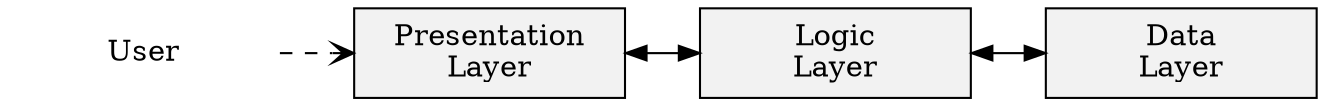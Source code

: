 /* Work in progress: architecture components diagram */
digraph drc_architecture_overview {

  node[shape=box width=1.8 height=0.6 style=filled fillcolor="grey95"]
  rankdir=LR
  
  user[style=empty shape=none label="User"]
  presentation[label="Presentation\nLayer"]
  logic[label="Logic\nLayer"]
  data[label="Data\nLayer"]
  
  user->presentation[style=dashed arrowhead=open]
  presentation->logic[dir=both]
  logic->data[dir=both]
  
}